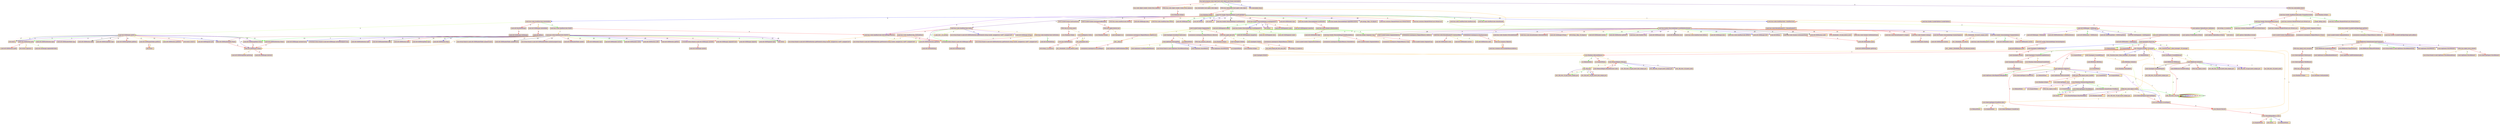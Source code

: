 digraph G{
rankdir=TB;
size="1920,1080"
node [fontsize=12,fontcolor=blue,style=filled,fillcolor=Wheat,shape=box height=.3 ];//ordering=out];
"hip_impl::program_state_impl::load_code_object_and_freeze_executable" -> "hsa_code_object_reader_create_from_memory" [label=0,color=red]
"hip_impl::program_state_impl::load_code_object_and_freeze_executable" -> "HSA::hsa_code_object_reader_create_from_memory" [label=1,color=orange]
"HSA::hsa_code_object_reader_create_from_memory" -> "core::Runtime::IsOpen" [label=0,color=red]
"hip_impl::program_state_impl::load_code_object_and_freeze_executable" -> "hsa_executable_load_agent_code_object" [label=2,color=greenyellow]
"hip_impl::program_state_impl::load_code_object_and_freeze_executable" -> "HSA::hsa_executable_load_agent_code_object" [label=3,color=green]
"HSA::hsa_executable_load_agent_code_object" -> "core::Runtime::IsOpen " [label=0,color=red]
"HSA::hsa_executable_load_agent_code_object" -> "amd::hsa::common::ObjectAt" [label=1,color=orange]
"amd::hsa::common::ObjectAt" -> "amd::hsa::common::IsAccessibleMemoryAddress" [label=0,color=red]
"amd::hsa::common::ObjectAt" -> "amd::hsa::common::IsAccessibleMemoryAddress" [label=1,color=orange]
"HSA::hsa_executable_load_agent_code_object" -> "amd::hsa::loader::ExecutableImpl::LoadCodeObject" [label=2,color=greenyellow]
"amd::hsa::loader::ExecutableImpl::LoadCodeObject" -> "amd::hsa::common::ReaderWriterLock::WriterLock" [label=0,color=red]
"amd::hsa::loader::ExecutableImpl::LoadCodeObject" -> "amd::hsa::loader::LoaderOptions::LoaderOptions" [label=1,color=orange]
"amd::hsa::loader::LoaderOptions::LoaderOptions" -> "amd::options::OptionParser::AddOption" [label=0,color=red]
"amd::options::OptionParser::AddOption" -> "amd::options::OptionBase::IsValid" [label=0,color=red]
"amd::options::OptionParser::AddOption" -> "std::vector" [label=1,color=orange]
"amd::options::OptionParser::AddOption" -> "amd::options::OptionBase::Accept" [label=2,color=greenyellow]
"amd::options::OptionParser::AddOption" -> "amd::options::PrefixOption::IsValid" [label=3,color=green]
"amd::hsa::loader::ExecutableImpl::LoadCodeObject" -> "amd::hsa::code::AmdHsaCode::AmdHsaCode" [label=2,color=greenyellow]
"amd::hsa::loader::ExecutableImpl::LoadCodeObject" -> "amd::hsa::code::AmdHsaCode::InitAsHandle" [label=3,color=green]
"amd::hsa::loader::ExecutableImpl::LoadCodeObject" -> "amd::hsa::code::AmdHsaCode::InitAsBuffer" [label=4,color=blue]
"amd::hsa::code::AmdHsaCode::InitAsBuffer" -> "amd::elf::NewElf64Image" [label=0,color=red]
"amd::elf::NewElf64Image" -> "amd::elf::GElfImage::GElfImage" [label=0,color=red]
"amd::hsa::code::AmdHsaCode::InitAsBuffer" -> "amd::elf::GElfImage::initAsBuffer" [label=1,color=orange]
"amd::elf::GElfImage::initAsBuffer" -> "amd::elf::ElfSize" [label=0,color=red]
"amd::hsa::code::AmdHsaCode::InitAsBuffer" -> "amd::elf::GElfImage::pullElf" [label=2,color=greenyellow]
"amd::elf::GElfImage::pullElf" -> "std::vector::reserve" [label=0,color=red]
"amd::elf::GElfImage::pullElf" -> "amd::elf::GElfSegment::pull" [label=1,color=orange]
"amd::elf::GElfImage::pullElf" -> "std::vector " [label=2,color=greenyellow]
"amd::elf::GElfImage::pullElf" -> "amd::elf::GElfSection::pull" [label=3,color=green]
"amd::elf::GElfSection::pull" -> "amd::elf::GElfSection::pull0" [label=0,color=red]
"amd::elf::GElfSection::pull" -> "std::vector::operator=" [label=1,color=orange]
"amd::elf::GElfSection::pull" -> "amd::elf::GElfImage::segmentByVAddr" [label=2,color=greenyellow]
"amd::elf::GElfImage::pullElf" -> "std::vector " [label=4,color=blue]
"amd::elf::GElfImage::pullElf" -> "std::vector " [label=5,color=indigo]
"amd::elf::GElfImage::pullElf" -> "amd::elf::GElfNoteSection::type" [label=6,color=purple]
"amd::elf::GElfImage::pullElf" -> "amd::elf::GElfSymbolTable::type" [label=7,color=pink]
"amd::elf::GElfImage::pullElf" -> "amd::elf::GElfSection::type" [label=8,color=black]
"amd::elf::GElfImage::pullElf" -> "amd::elf::GElfStringTable::type" [label=9,color=brown]
"amd::elf::GElfImage::pullElf" -> "amd::elf::GElfStringTable::pullData" [label=10,color=red]
"amd::elf::GElfImage::pullElf" -> "amd::elf::GElfSymbolTable::pullData" [label=11,color=orange]
"amd::elf::GElfSymbolTable::pullData" -> "std::vector  " [label=0,color=red]
"amd::elf::GElfSymbolTable::pullData" -> "std::vector  " [label=1,color=orange]
"amd::elf::GElfImage::pullElf" -> "amd::elf::GElfSection::pullData" [label=12,color=greenyellow]
"amd::elf::GElfImage::pullElf" -> "amd::elf::GElfNoteSection::Name" [label=13,color=green]
"amd::elf::GElfNoteSection::Name" -> "amd::elf::GElfSection::Name" [label=0,color=red]
"amd::elf::GElfSection::Name" -> "amd::elf::GElfImage::shstrtab" [label=0,color=red]
"amd::elf::GElfSection::Name" -> "amd::elf::GElfStringTable::getString" [label=1,color=orange]
"amd::elf::GElfImage::pullElf" -> "amd::elf::GElfSymbolTable::Name" [label=14,color=blue]
"amd::elf::GElfSymbolTable::Name" -> "amd::elf::GElfSection::Name" [label=0,color=red]
"amd::elf::GElfImage::pullElf" -> "amd::elf::GElfSection::Name" [label=15,color=indigo]
"amd::elf::GElfImage::pullElf" -> "amd::elf::GElfStringTable::Name" [label=16,color=purple]
"amd::elf::GElfStringTable::Name" -> "amd::elf::GElfSection::Name" [label=0,color=red]
"amd::elf::GElfImage::pullElf" -> "std::vector " [label=17,color=pink]
"amd::hsa::code::AmdHsaCode::InitAsBuffer" -> "amd::hsa::code::AmdHsaCode::PullElf" [label=3,color=green]
"amd::hsa::code::AmdHsaCode::PullElf" -> "amd::hsa::code::AmdHsaCode::GetCodeObjectVersion" [label=0,color=red]
"amd::hsa::code::AmdHsaCode::GetCodeObjectVersion" -> "covariant return thunk to amd::elf::GElfImage::note()" [label=0,color=red]
"covariant return thunk to amd::elf::GElfImage::note()" -> "amd::elf::GElfImage::note" [label=0,color=red]
"amd::hsa::code::AmdHsaCode::GetCodeObjectVersion" -> "non-virtual thunk to amd::elf::GElfNoteSection::getNote(std::string const&, unsigned int, void**, unsigned int*)" [label=1,color=orange]
"amd::hsa::code::AmdHsaCode::GetCodeObjectVersion" -> "amd::elf::GElfNoteSection::getNote" [label=2,color=greenyellow]
"amd::elf::GElfNoteSection::getNote" -> "amd::elf::GetNoteString" [label=0,color=red]
"amd::hsa::code::AmdHsaCode::PullElf" -> "amd::hsa::code::AmdHsaCode::PullElfV2" [label=1,color=orange]
"amd::hsa::code::AmdHsaCode::PullElfV2" -> "amd::elf::GElfImage::segmentCount" [label=0,color=red]
"amd::hsa::code::AmdHsaCode::PullElfV2" -> "amd::elf::GElfImage::segment" [label=1,color=orange]
"amd::hsa::code::AmdHsaCode::PullElfV2" -> "amd::elf::GElfSegment::type" [label=2,color=greenyellow]
"amd::hsa::code::AmdHsaCode::PullElfV2" -> "std::vector   " [label=3,color=green]
"amd::hsa::code::AmdHsaCode::PullElfV2" -> "amd::elf::GElfImage::sectionCount" [label=4,color=blue]
"amd::hsa::code::AmdHsaCode::PullElfV2" -> "covariant return thunk to amd::elf::GElfImage::section(unsigned long)" [label=5,color=indigo]
"amd::hsa::code::AmdHsaCode::PullElfV2" -> "amd::elf::GElfNoteSection::type " [label=6,color=purple]
"amd::hsa::code::AmdHsaCode::PullElfV2" -> "amd::elf::GElfNoteSection::Name" [label=7,color=pink]
"amd::hsa::code::AmdHsaCode::PullElfV2" -> "amd::elf::GElfSymbolTable::type " [label=8,color=black]
"amd::hsa::code::AmdHsaCode::PullElfV2" -> "amd::elf::GElfSymbolTable::Name" [label=9,color=brown]
"amd::hsa::code::AmdHsaCode::PullElfV2" -> "amd::elf::GElfSection::type " [label=10,color=red]
"amd::hsa::code::AmdHsaCode::PullElfV2" -> "amd::elf::GElfSection::Name" [label=11,color=orange]
"amd::hsa::code::AmdHsaCode::PullElfV2" -> "amd::elf::GElfStringTable::type " [label=12,color=greenyellow]
"amd::hsa::code::AmdHsaCode::PullElfV2" -> "amd::elf::GElfStringTable::Name" [label=13,color=green]
"amd::hsa::code::AmdHsaCode::PullElfV2" -> "amd::elf::GElfSection::flags" [label=14,color=blue]
"amd::hsa::code::AmdHsaCode::PullElfV2" -> "std::vector   " [label=15,color=indigo]
"amd::hsa::code::AmdHsaCode::PullElfV2" -> "covariant return thunk to amd::elf::GElfImage::symtab()" [label=16,color=purple]
"covariant return thunk to amd::elf::GElfImage::symtab()" -> "amd::elf::GElfImage::symtab" [label=0,color=red]
"amd::hsa::code::AmdHsaCode::PullElfV2" -> "non-virtual thunk to amd::elf::GElfSymbolTable::symbolCount()" [label=17,color=pink]
"amd::hsa::code::AmdHsaCode::PullElfV2" -> "amd::elf::GElfSymbolTable::symbolCount" [label=18,color=black]
"amd::hsa::code::AmdHsaCode::PullElfV2" -> "non-virtual thunk to amd::elf::GElfSymbolTable::symbol(unsigned long)" [label=19,color=brown]
"amd::hsa::code::AmdHsaCode::PullElfV2" -> "amd::elf::GElfSymbolTable::symbol" [label=20,color=red]
"amd::hsa::code::AmdHsaCode::PullElfV2" -> "amd::elf::GElfSymbol::type" [label=21,color=orange]
"amd::hsa::code::AmdHsaCode::PullElfV2" -> "amd::elf::GElfSymbol::section" [label=22,color=greenyellow]
"amd::hsa::code::AmdHsaCode::PullElfV2" -> "amd::elf::GElfSymbol::value" [label=23,color=green]
"amd::hsa::code::AmdHsaCode::PullElfV2" -> "amd::elf::GElfSection::addr" [label=24,color=blue]
"amd::hsa::code::AmdHsaCode::PullElfV2" -> "amd::elf::GElfSection::getData" [label=25,color=indigo]
"amd::hsa::code::AmdHsaCode::PullElfV2" -> "std::vector   " [label=26,color=purple]
"amd::hsa::loader::ExecutableImpl::LoadCodeObject" -> "amd::hsa::code::AmdHsaCode::GetIsa" [label=5,color=indigo]
"amd::hsa::code::AmdHsaCode::GetIsa" -> "amd::hsa::code::AmdHsaCode::GetCodeObjectVersion" [label=0,color=red]
"amd::hsa::code::AmdHsaCode::GetIsa" -> "amd::hsa::code::AmdHsaCode::GetNoteIsa" [label=1,color=orange]
"amd::hsa::code::AmdHsaCode::GetNoteIsa" -> "covariant return thunk to amd::elf::GElfImage::note()" [label=0,color=red]
"amd::hsa::code::AmdHsaCode::GetNoteIsa" -> "non-virtual thunk to amd::elf::GElfNoteSection::getNote(std::string const&, unsigned int, void**, unsigned int*) " [label=1,color=orange]
"amd::hsa::code::AmdHsaCode::GetNoteIsa" -> "amd::elf::GElfNoteSection::getNote" [label=2,color=greenyellow]
"amd::hsa::code::AmdHsaCode::GetNoteIsa" -> "amd::elf::GetNoteString " [label=3,color=green]
"amd::hsa::code::AmdHsaCode::GetIsa" -> "__gnu_cxx::__to_xstring" [label=2,color=greenyellow]
"amd::hsa::code::AmdHsaCode::GetIsa" -> "covariant return thunk to amd::elf::GElfImage::note()" [label=3,color=green]
"amd::hsa::code::AmdHsaCode::GetIsa" -> "non-virtual thunk to amd::elf::GElfNoteSection::getNote(std::string const&, unsigned int, void**, unsigned int*)  " [label=4,color=blue]
"amd::hsa::code::AmdHsaCode::GetIsa" -> "amd::elf::GElfNoteSection::getNote" [label=5,color=indigo]
"amd::hsa::code::AmdHsaCode::GetIsa" -> "amd::elf::GElfImage::EFlags" [label=6,color=purple]
"amd::hsa::loader::ExecutableImpl::LoadCodeObject" -> "amd::hsa::code::AmdHsaCode::GetCodeObjectVersion" [label=6,color=purple]
"amd::hsa::loader::ExecutableImpl::LoadCodeObject" -> "amd::hsa::code::AmdHsaCode::GetNoteHsail" [label=7,color=pink]
"amd::hsa::code::AmdHsaCode::GetNoteHsail" -> "covariant return thunk to amd::elf::GElfImage::note()" [label=0,color=red]
"amd::hsa::code::AmdHsaCode::GetNoteHsail" -> "non-virtual thunk to amd::elf::GElfNoteSection::getNote(std::string const&, unsigned int, void**, unsigned int*)   " [label=1,color=orange]
"amd::hsa::code::AmdHsaCode::GetNoteHsail" -> "amd::elf::GElfNoteSection::getNote" [label=2,color=greenyellow]
"amd::hsa::loader::ExecutableImpl::LoadCodeObject" -> "amd::LoaderContext::IsaFromName" [label=8,color=black]
"amd::LoaderContext::IsaFromName" -> "HSA::hsa_isa_from_name" [label=0,color=red]
"HSA::hsa_isa_from_name" -> "core::Runtime::IsOpen  " [label=0,color=red]
"HSA::hsa_isa_from_name" -> "core::IsaRegistry::GetIsa" [label=1,color=orange]
"core::IsaRegistry::GetIsa" -> "core::Isa::GetFullName" [label=0,color=red]
"core::Isa::GetFullName" -> "std::string::_S_construct" [label=0,color=red]
"core::IsaRegistry::GetIsa" -> "std::_Hashtable::find" [label=1,color=orange]
"std::_Hashtable::find" -> "std::_Hashtable::_M_find_before_node" [label=0,color=red]
"std::_Hashtable::find" -> "std::_Hashtable::_M_find_before_node" [label=1,color=orange]
"core::IsaRegistry::GetIsa" -> "std::_Hashtable::find" [label=2,color=greenyellow]
"amd::hsa::loader::ExecutableImpl::LoadCodeObject" -> "amd::LoaderContext::IsaSupportedByAgent" [label=9,color=brown]
"amd::LoaderContext::IsaSupportedByAgent" -> "HSA::hsa_agent_iterate_isas" [label=0,color=red]
"HSA::hsa_agent_iterate_isas" -> "core::Runtime::IsOpen   " [label=0,color=red]
"HSA::hsa_agent_iterate_isas" -> "amd::GpuAgent::isa" [label=1,color=orange]
"HSA::hsa_agent_iterate_isas" -> "(anonymous namespace)::IsIsaEquivalent" [label=2,color=greenyellow]
"(anonymous namespace)::IsIsaEquivalent" -> "amd::hsa::common::ObjectAt" [label=0,color=red]
"amd::hsa::loader::ExecutableImpl::LoadCodeObject" -> "amd::hsa::code::AmdHsaCode::ElfData" [label=10,color=red]
"amd::hsa::loader::ExecutableImpl::LoadCodeObject" -> "amd::elf::GElfImage::data" [label=11,color=orange]
"amd::hsa::loader::ExecutableImpl::LoadCodeObject" -> "amd::hsa::code::AmdHsaCode::ElfSize" [label=12,color=greenyellow]
"amd::hsa::loader::ExecutableImpl::LoadCodeObject" -> "amd::elf::GElfImage::size" [label=13,color=green]
"amd::hsa::loader::ExecutableImpl::LoadCodeObject" -> "amd::elf::ElfSize " [label=14,color=blue]
"amd::hsa::loader::ExecutableImpl::LoadCodeObject" -> "std::vector    " [label=15,color=indigo]
"amd::hsa::loader::ExecutableImpl::LoadCodeObject" -> "std::vector    " [label=16,color=purple]
"amd::hsa::loader::ExecutableImpl::LoadCodeObject" -> "std::vector    " [label=17,color=pink]
"amd::hsa::loader::ExecutableImpl::LoadCodeObject" -> "amd::hsa::loader::ExecutableImpl::LoadSegments" [label=18,color=black]
"amd::hsa::loader::ExecutableImpl::LoadCodeObject" -> "amd::hsa::loader::ExecutableImpl::LoadSegmentsV2" [label=19,color=brown]
"amd::hsa::loader::ExecutableImpl::LoadSegmentsV2" -> "amd::elf::GElfSegment::vaddr" [label=0,color=red]
"amd::hsa::loader::ExecutableImpl::LoadSegmentsV2" -> "amd::elf::GElfSegment::memSize" [label=1,color=orange]
"amd::hsa::loader::ExecutableImpl::LoadSegmentsV2" -> "amd::LoaderContext::SegmentAlloc" [label=2,color=greenyellow]
"amd::LoaderContext::SegmentAlloc" -> "HSA::hsa_agent_get_info" [label=0,color=red]
"HSA::hsa_agent_get_info" -> "core::Runtime::IsOpen    " [label=0,color=red]
"HSA::hsa_agent_get_info" -> "amd::CpuAgent::GetInfo" [label=1,color=orange]
"HSA::hsa_agent_get_info" -> "amd::GpuAgent::GetInfo" [label=2,color=greenyellow]
"amd::GpuAgent::GetInfo" -> "std::string::_S_construct " [label=0,color=red]
"amd::GpuAgent::GetInfo" -> "hsa_amd_image_get_info_max_dim" [label=1,color=orange]
"amd::LoaderContext::SegmentAlloc" -> "(anonymous namespace)::RegionMemory::AgentLocal" [label=1,color=orange]
"(anonymous namespace)::RegionMemory::AgentLocal" -> "std::__find_if" [label=0,color=red]
"std::__find_if" -> "(anonymous namespace)::IsLocalRegion" [label=0,color=red]
"amd::LoaderContext::SegmentAlloc" -> "amd::GpuAgent::InvalidateCodeCaches" [label=2,color=greenyellow]
"amd::GpuAgent::InvalidateCodeCaches" -> "amd::AqlQueue::ExecutePM4" [label=0,color=red]
"amd::AqlQueue::ExecutePM4" -> "os::AcquireMutex" [label=0,color=red]
"amd::AqlQueue::ExecutePM4" -> "amd::AqlQueue::AddWriteIndexAcqRel" [label=1,color=orange]
"amd::AqlQueue::ExecutePM4" -> "amd::AqlQueue::LoadReadIndexRelaxed" [label=2,color=greenyellow]
"amd::AqlQueue::ExecutePM4" -> "non-virtual thunk to amd::AqlQueue::StoreRelease(long)" [label=3,color=green]
"amd::AqlQueue::ExecutePM4" -> "amd::AqlQueue::StoreRelease" [label=4,color=blue]
"amd::AqlQueue::ExecutePM4" -> "amd::AqlQueue::StoreRelaxed" [label=5,color=indigo]
"amd::GpuAgent::InvalidateCodeCaches" -> "os::ReleaseMutex" [label=1,color=orange]
"amd::LoaderContext::SegmentAlloc" -> "(anonymous namespace)::RegionMemory::Allocate" [label=3,color=green]
"(anonymous namespace)::RegionMemory::Allocate" -> "HSA::hsa_memory_allocate" [label=0,color=red]
"HSA::hsa_memory_allocate" -> "core::Runtime::IsOpen     " [label=0,color=red]
"HSA::hsa_memory_allocate" -> "core::Runtime::AllocateMemory" [label=1,color=orange]
"core::Runtime::AllocateMemory" -> "os::AcquireMutex " [label=0,color=red]
"core::Runtime::AllocateMemory" -> "amd::MemoryRegion::Allocate" [label=1,color=orange]
"amd::MemoryRegion::Allocate" -> "amd::MemoryRegion::BlockAllocator::alloc" [label=0,color=red]
"amd::MemoryRegion::BlockAllocator::alloc" -> "amd::MemoryRegion::Allocate" [label=0,color=red]
"amd::MemoryRegion::Allocate" -> "std::_Rb_tree" [label=1,color=orange]
"std::_Rb_tree" -> "std::_Rb_tree::_M_get_insert_hint_unique_pos" [label=0,color=red]
"std::_Rb_tree" -> "std::_Rb_tree::_M_get_insert_unique_pos" [label=1,color=orange]
"std::_Rb_tree" -> "std::_Rb_tree::_M_get_insert_hint_unique_pos" [label=2,color=greenyellow]
"std::_Rb_tree" -> "std::_Rb_tree::_M_get_insert_unique_pos" [label=3,color=green]
"std::_Rb_tree" -> "std::_Rb_tree::_M_get_insert_hint_unique_pos" [label=4,color=blue]
"std::_Rb_tree" -> "std::_Rb_tree::_M_get_insert_unique_pos" [label=5,color=indigo]
"amd::MemoryRegion::Allocate" -> "std::_Rb_tree" [label=2,color=greenyellow]
"amd::MemoryRegion::Allocate" -> "std::_Rb_tree::_M_get_insert_hint_unique_pos " [label=3,color=green]
"amd::MemoryRegion::Allocate" -> "std::_Rb_tree::_M_get_insert_unique_pos " [label=4,color=blue]
"amd::MemoryRegion::Allocate" -> "std::_Rb_tree::_M_insert_node" [label=5,color=indigo]
"core::Runtime::AllocateMemory" -> "std::_Rb_tree" [label=2,color=greenyellow]
"core::Runtime::AllocateMemory" -> "os::ReleaseMutex " [label=3,color=green]
"amd::hsa::loader::ExecutableImpl::LoadSegmentsV2" -> "amd::elf::GElfSegment::offset" [label=3,color=green]
"amd::hsa::loader::ExecutableImpl::LoadSegmentsV2" -> "amd::hsa::loader::ExecutableImpl::LoadSegmentV2" [label=4,color=blue]
"amd::hsa::loader::ExecutableImpl::LoadSegmentV2" -> "amd::elf::GElfSegment::imageSize" [label=0,color=red]
"amd::hsa::loader::ExecutableImpl::LoadSegmentV2" -> "amd::elf::GElfSegment::data" [label=1,color=orange]
"amd::hsa::loader::ExecutableImpl::LoadSegmentV2" -> "amd::elf::GElfSegment::vaddr " [label=2,color=greenyellow]
"amd::hsa::loader::ExecutableImpl::LoadSegmentV2" -> "amd::hsa::loader::Segment::Copy" [label=3,color=green]
"amd::hsa::loader::Segment::Copy" -> "amd::LoaderContext::SegmentCopy" [label=0,color=red]
"amd::hsa::loader::Segment::Copy" -> "(anonymous namespace)::RegionMemory::Copy" [label=1,color=orange]
"amd::hsa::loader::ExecutableImpl::LoadSegmentsV2" -> "std::vector     " [label=5,color=indigo]
"amd::hsa::loader::ExecutableImpl::LoadSegmentsV2" -> "std::vector     " [label=6,color=purple]
"amd::hsa::loader::ExecutableImpl::LoadSegmentsV2" -> "std::vector     " [label=7,color=pink]
"amd::hsa::loader::ExecutableImpl::LoadCodeObject" -> "amd::elf::GElfSymbol::type " [label=20,color=red]
"amd::hsa::loader::ExecutableImpl::LoadCodeObject" -> "amd::hsa::loader::ExecutableImpl::LoadSymbol" [label=21,color=orange]
"amd::hsa::loader::ExecutableImpl::LoadSymbol" -> "amd::hsa::code::Symbol::IsDeclaration" [label=0,color=red]
"amd::hsa::code::Symbol::IsDeclaration" -> "amd::elf::GElfSymbol::type  " [label=0,color=red]
"amd::hsa::loader::ExecutableImpl::LoadCodeObject" -> "amd::hsa::loader::ExecutableImpl::LoadDefinitionSymbol" [label=22,color=greenyellow]
"amd::hsa::loader::ExecutableImpl::LoadDefinitionSymbol" -> "amd::hsa::code::KernelSymbolV2::IsAgent" [label=0,color=red]
"amd::hsa::loader::ExecutableImpl::LoadDefinitionSymbol" -> "amd::elf::GElfSymbol::name" [label=1,color=orange]
"amd::elf::GElfSymbol::name" -> "amd::elf::GElfStringTable::getString " [label=0,color=red]
"amd::hsa::loader::ExecutableImpl::LoadDefinitionSymbol" -> "std::_Hashtable::find" [label=2,color=greenyellow]
"amd::hsa::loader::ExecutableImpl::LoadDefinitionSymbol" -> "HSA::hsa_agent_get_info" [label=3,color=green]
"amd::hsa::loader::ExecutableImpl::LoadDefinitionSymbol" -> "amd::hsa::loader::ExecutableImpl::SymbolAddress" [label=4,color=blue]
"amd::hsa::loader::ExecutableImpl::SymbolAddress" -> "amd::elf::GElfSymbol::section " [label=0,color=red]
"amd::hsa::loader::ExecutableImpl::SymbolAddress" -> "amd::hsa::loader::ExecutableImpl::SectionSegment" [label=1,color=orange]
"amd::hsa::loader::ExecutableImpl::SectionSegment" -> "amd::elf::GElfSection::addr " [label=0,color=red]
"amd::hsa::loader::ExecutableImpl::SymbolAddress" -> "amd::hsa::code::KernelSymbolV2::VAddr" [label=2,color=greenyellow]
"amd::hsa::loader::ExecutableImpl::SymbolAddress" -> "amd::elf::GElfSymbol::value " [label=3,color=green]
"amd::hsa::loader::ExecutableImpl::LoadDefinitionSymbol" -> "amd::LoaderContext::SegmentAddress" [label=5,color=indigo]
"amd::hsa::loader::ExecutableImpl::LoadDefinitionSymbol" -> "(anonymous namespace)::RegionMemory::Address" [label=6,color=purple]
"amd::hsa::loader::ExecutableImpl::LoadDefinitionSymbol" -> "amd::hsa::loader::ExecutableImpl::FindHostAddress" [label=7,color=pink]
"amd::hsa::loader::ExecutableImpl::FindHostAddress" -> "amd::LoaderContext::SegmentAddress " [label=0,color=red]
"amd::hsa::loader::ExecutableImpl::FindHostAddress" -> "(anonymous namespace)::RegionMemory::Address " [label=1,color=orange]
"amd::hsa::loader::ExecutableImpl::FindHostAddress" -> "amd::LoaderContext::SegmentHostAddress" [label=2,color=greenyellow]
"amd::hsa::loader::ExecutableImpl::FindHostAddress" -> "(anonymous namespace)::RegionMemory::HostAddress" [label=3,color=green]
"amd::hsa::loader::ExecutableImpl::LoadDefinitionSymbol" -> "amd::hsa::code::Symbol::GetSymbolName" [label=8,color=black]
"amd::hsa::code::Symbol::GetSymbolName" -> "amd::elf::GElfSymbol::name" [label=0,color=red]
"amd::hsa::loader::ExecutableImpl::LoadDefinitionSymbol" -> "amd::hsa::code::Symbol::IsVariableSymbol" [label=9,color=brown]
"amd::hsa::loader::ExecutableImpl::LoadDefinitionSymbol" -> "amd::hsa::code::KernelSymbol::IsKernelSymbol" [label=10,color=red]
"amd::hsa::loader::ExecutableImpl::LoadDefinitionSymbol" -> "amd::elf::GElfImage::EFlags " [label=11,color=orange]
"amd::hsa::loader::ExecutableImpl::LoadDefinitionSymbol" -> "std::string::_Rep::_M_dispose" [label=12,color=greenyellow]
"amd::hsa::loader::ExecutableImpl::LoadDefinitionSymbol" -> "amd::elf::GElfSymbol::section  " [label=13,color=green]
"amd::hsa::loader::ExecutableImpl::LoadDefinitionSymbol" -> "amd::hsa::code::KernelSymbolV2::SectionOffset" [label=14,color=blue]
"amd::hsa::code::KernelSymbolV2::SectionOffset" -> "amd::elf::GElfSymbol::value  " [label=0,color=red]
"amd::hsa::code::KernelSymbolV2::SectionOffset" -> "amd::elf::GElfSymbol::section   " [label=1,color=orange]
"amd::hsa::code::KernelSymbolV2::SectionOffset" -> "amd::elf::GElfSection::addr  " [label=2,color=greenyellow]
"amd::hsa::loader::ExecutableImpl::LoadDefinitionSymbol" -> "amd::elf::GElfSection::getData " [label=15,color=indigo]
"amd::hsa::loader::ExecutableImpl::LoadDefinitionSymbol" -> "amd::hsa::code::Symbol::Size" [label=16,color=purple]
"amd::hsa::loader::ExecutableImpl::LoadDefinitionSymbol" -> "amd::elf::GElfSymbol::size" [label=17,color=pink]
"amd::hsa::loader::ExecutableImpl::LoadDefinitionSymbol" -> "amd::elf::GElfSection::size" [label=18,color=black]
"amd::hsa::loader::ExecutableImpl::LoadDefinitionSymbol" -> "amd::hsa::code::Symbol::GetModuleName" [label=19,color=brown]
"amd::hsa::code::Symbol::GetModuleName" -> "amd::elf::GElfSymbol::name" [label=0,color=red]
"amd::hsa::loader::ExecutableImpl::LoadDefinitionSymbol" -> "amd::hsa::code::Symbol::Linkage" [label=20,color=red]
"amd::hsa::code::Symbol::Linkage" -> "amd::elf::GElfSymbol::binding" [label=0,color=red]
"amd::hsa::loader::ExecutableImpl::LoadDefinitionSymbol" -> "amd::hsa::code::AmdHsaCode::ElfData " [label=21,color=orange]
"amd::hsa::loader::ExecutableImpl::LoadDefinitionSymbol" -> "amd::elf::GElfImage::data " [label=22,color=greenyellow]
"amd::hsa::loader::ExecutableImpl::LoadDefinitionSymbol" -> "amd::hsa::code::AmdHsaCode::ElfSize " [label=23,color=green]
"amd::hsa::loader::ExecutableImpl::LoadDefinitionSymbol" -> "amd::elf::GElfImage::size " [label=24,color=blue]
"amd::hsa::loader::ExecutableImpl::LoadDefinitionSymbol" -> "amd::elf::ElfSize  " [label=25,color=indigo]
"amd::hsa::loader::ExecutableImpl::LoadDefinitionSymbol" -> "amd::hsa::loader::ExecutableImpl::SymbolSegment" [label=26,color=purple]
"amd::hsa::loader::ExecutableImpl::SymbolSegment" -> "amd::elf::GElfSymbol::section    " [label=0,color=red]
"amd::hsa::loader::ExecutableImpl::LoadDefinitionSymbol" -> "amd::hsa::loader::ExecutableImpl::SectionSegment" [label=27,color=pink]
"amd::hsa::loader::ExecutableImpl::LoadDefinitionSymbol" -> "amd::elf::GElfSection::addr   " [label=28,color=black]
"amd::hsa::loader::ExecutableImpl::LoadDefinitionSymbol" -> "amd::hsa::loader::Segment::Copy" [label=29,color=brown]
"amd::hsa::loader::ExecutableImpl::LoadDefinitionSymbol" -> "std::_Hashtable::_M_find_before_node " [label=30,color=red]
"amd::hsa::loader::ExecutableImpl::LoadDefinitionSymbol" -> "std::_Hashtable::_M_insert_unique_node" [label=31,color=orange]
"std::_Hashtable::_M_insert_unique_node" -> "std::_Hashtable::_M_rehash" [label=0,color=red]
"std::_Hashtable::_M_rehash" -> "std::__detail::_Hashtable_alloc::_M_allocate_buckets" [label=0,color=red]
"std::_Hashtable::_M_insert_unique_node" -> "std::_Hashtable::_M_rehash" [label=1,color=orange]
"amd::hsa::loader::ExecutableImpl::LoadCodeObject" -> "amd::hsa::loader::ExecutableImpl::ApplyRelocations" [label=23,color=green]
"amd::hsa::loader::ExecutableImpl::LoadCodeObject" -> "amd::hsa::code::AmdHsaCode::~AmdHsaCode" [label=24,color=blue]
"amd::hsa::code::AmdHsaCode::~AmdHsaCode" -> "amd::hsa::code::AmdHsaCode::~AmdHsaCode" [label=0,color=red]
"amd::hsa::code::AmdHsaCode::~AmdHsaCode" -> "amd::hsa::code::KernelSymbolV2::~KernelSymbolV2" [label=1,color=orange]
"amd::hsa::code::AmdHsaCode::~AmdHsaCode" -> "amd::elf::GElfImage::~GElfImage" [label=2,color=greenyellow]
"amd::elf::GElfImage::~GElfImage" -> "amd::elf::GElfImage::~GElfImage" [label=0,color=red]
"amd::elf::GElfImage::~GElfImage" -> "amd::elf::GElfNoteSection::~GElfNoteSection" [label=1,color=orange]
"amd::elf::GElfImage::~GElfImage" -> "amd::elf::GElfSymbolTable::~GElfSymbolTable" [label=2,color=greenyellow]
"amd::elf::GElfSymbolTable::~GElfSymbolTable" -> "amd::elf::GElfSymbol::~GElfSymbol" [label=0,color=red]
"amd::elf::GElfImage::~GElfImage" -> "amd::elf::GElfSection::~GElfSection" [label=3,color=green]
"amd::elf::GElfImage::~GElfImage" -> "amd::elf::GElfStringTable::~GElfStringTable" [label=4,color=blue]
"amd::elf::GElfImage::~GElfImage" -> "amd::elf::GElfSegment::~GElfSegment" [label=5,color=indigo]
"amd::elf::GElfImage::~GElfImage" -> "amd::elf::FileImage::~FileImage" [label=6,color=purple]
"amd::hsa::loader::ExecutableImpl::LoadCodeObject" -> "std::string::_Rep::_M_dispose " [label=25,color=indigo]
"amd::hsa::loader::ExecutableImpl::LoadCodeObject" -> "amd::hsa::common::ReaderWriterLock::WriterUnlock" [label=26,color=purple]
"HSA::hsa_executable_load_agent_code_object" -> "amd::hsa::loader::ExecutableImpl::LoadCodeObject" [label=3,color=green]
"hip_impl::program_state_impl::load_code_object_and_freeze_executable" -> "hsa_executable_freeze" [label=4,color=blue]
"hip_impl::program_state_impl::load_code_object_and_freeze_executable" -> "HSA::hsa_executable_freeze" [label=5,color=indigo]
"HSA::hsa_executable_freeze" -> "core::Runtime::IsOpen      " [label=0,color=red]
"HSA::hsa_executable_freeze" -> "amd::hsa::loader::AmdHsaCodeLoader::FreezeExecutable" [label=1,color=orange]
"amd::hsa::loader::AmdHsaCodeLoader::FreezeExecutable" -> "amd::hsa::loader::ExecutableImpl::Freeze" [label=0,color=red]
"amd::hsa::loader::ExecutableImpl::Freeze" -> "amd::hsa::common::ReaderWriterLock::WriterLock " [label=0,color=red]
"amd::hsa::loader::ExecutableImpl::Freeze" -> "amd::hsa::loader::Segment::Freeze" [label=1,color=orange]
"amd::hsa::loader::Segment::Freeze" -> "amd::LoaderContext::SegmentFreeze" [label=0,color=red]
"amd::hsa::loader::Segment::Freeze" -> "(anonymous namespace)::RegionMemory::Freeze" [label=1,color=orange]
"(anonymous namespace)::RegionMemory::Freeze" -> "amd::GpuAgent::DmaCopy" [label=0,color=red]
"amd::GpuAgent::DmaCopy" -> "os::AcquireMutex  " [label=0,color=red]
"amd::GpuAgent::DmaCopy" -> "std::_Function_handler::_M_invoke" [label=1,color=orange]
"std::_Function_handler::_M_invoke" -> "core::Runtime::AllocateMemory" [label=0,color=red]
"std::_Function_handler::_M_invoke" -> "os::AcquireMutex   " [label=1,color=orange]
"std::_Function_handler::_M_invoke" -> "std::_Function_handler::_M_invoke" [label=2,color=greenyellow]
"std::_Function_handler::_M_invoke" -> "amd::GpuAgent::CreateInterceptibleQueue" [label=3,color=green]
"amd::GpuAgent::CreateInterceptibleQueue" -> "amd::GpuAgent::QueueCreate" [label=0,color=red]
"amd::GpuAgent::QueueCreate" -> "os::TryAcquireMutex" [label=0,color=red]
"amd::GpuAgent::QueueCreate" -> "amd::AqlQueue::AqlQueue" [label=1,color=orange]
"amd::AqlQueue::AqlQueue" -> "core::Shared::Shared" [label=0,color=red]
"core::Shared::Shared" -> "core::SharedSignalPool_t::alloc" [label=0,color=red]
"core::SharedSignalPool_t::alloc" -> "os::AcquireMutex    " [label=0,color=red]
"core::SharedSignalPool_t::alloc" -> "std::_Function_handler::_M_invoke" [label=1,color=orange]
"std::_Function_handler::_M_invoke" -> "std::_Function_base::_Base_manager::_M_manager" [label=4,color=blue]
"std::_Function_handler::_M_invoke" -> "os::ReleaseMutex  " [label=5,color=indigo]
"std::_Function_handler::_M_invoke" -> "amd::GpuAgent::CreateBlitKernel" [label=6,color=purple]
"amd::GpuAgent::CreateBlitKernel" -> "amd::BlitKernel::BlitKernel" [label=0,color=red]
"amd::GpuAgent::CreateBlitKernel" -> "amd::BlitKernel::Initialize" [label=1,color=orange]
"amd::BlitKernel::Initialize" -> "HSA::hsa_signal_create" [label=0,color=red]
"amd::BlitKernel::Initialize" -> "AMD::hsa_amd_signal_create" [label=1,color=orange]
"AMD::hsa_amd_signal_create" -> "core::Runtime::IsOpen       " [label=0,color=red]
"AMD::hsa_amd_signal_create" -> "core::InterruptSignal::InterruptSignal" [label=1,color=orange]
"core::InterruptSignal::InterruptSignal" -> "core::LocalSignal::LocalSignal" [label=0,color=red]
"core::LocalSignal::LocalSignal" -> "core::Shared::Shared" [label=0,color=red]
"core::Shared::Shared" -> "std::_Function_handler::_M_invoke" [label=1,color=orange]
"std::_Function_handler::_M_invoke" -> "amd::GpuAgent::CreateBlitSdma" [label=7,color=pink]
"amd::GpuAgent::CreateBlitSdma" -> "amd::BlitSdma::BlitSdma" [label=0,color=red]
"amd::BlitSdma::BlitSdma" -> "os::CreateMutex" [label=0,color=red]
"amd::GpuAgent::CreateBlitSdma" -> "amd::BlitSdma::Initialize" [label=1,color=orange]
"amd::BlitSdma::Initialize" -> "core::Runtime::GetLinkInfo" [label=0,color=red]
"amd::BlitSdma::Initialize" -> "std::_Function_handler::_M_invoke" [label=1,color=orange]
"amd::BlitSdma::Initialize" -> "core::InterruptSignal::InterruptSignal" [label=2,color=greenyellow]
"core::InterruptSignal::InterruptSignal" -> "core::InterruptSignal::EventPool::alloc" [label=1,color=orange]
"core::InterruptSignal::EventPool::alloc" -> "os::AcquireMutex     " [label=0,color=red]
"core::InterruptSignal::EventPool::alloc" -> "core::InterruptSignal::CreateEvent" [label=1,color=orange]
"core::InterruptSignal::EventPool::alloc" -> "os::ReleaseMutex   " [label=2,color=greenyellow]
"AMD::hsa_amd_signal_create" -> "std::_Rb_tree::_M_get_insert_unique_pos  " [label=2,color=greenyellow]
"AMD::hsa_amd_signal_create" -> "std::_Rb_tree::_M_erase" [label=3,color=green]
"std::_Rb_tree::_M_erase" -> "std::_Rb_tree::_M_erase" [label=0,color=red]
"std::_Rb_tree::_M_erase" -> "std::_Rb_tree::_M_erase" [label=1,color=orange]
"std::_Rb_tree::_M_erase" -> "std::_Rb_tree::_M_erase" [label=2,color=greenyellow]
"std::_Rb_tree::_M_erase" -> "std::_Rb_tree::_M_erase" [label=3,color=green]
"std::_Rb_tree::_M_erase" -> "std::_Rb_tree::_M_erase" [label=4,color=blue]
"std::_Rb_tree::_M_erase" -> "std::_Rb_tree::_M_erase" [label=5,color=indigo]
"std::_Rb_tree::_M_erase" -> "std::_Rb_tree::_M_erase" [label=6,color=purple]
"std::_Rb_tree::_M_erase" -> "std::_Rb_tree::_M_erase" [label=7,color=pink]
"std::_Rb_tree::_M_erase" -> "std::_Rb_tree::_M_erase" [label=8,color=black]
"std::_Rb_tree::_M_erase" -> "std::_Rb_tree::_M_erase" [label=9,color=brown]
"std::_Rb_tree::_M_erase" -> "std::_Rb_tree::_M_erase" [label=10,color=red]
"std::_Rb_tree::_M_erase" -> "std::_Rb_tree::_M_erase" [label=11,color=orange]
"std::_Rb_tree::_M_erase" -> "std::_Rb_tree::_M_erase" [label=12,color=greenyellow]
"std::_Rb_tree::_M_erase" -> "std::_Rb_tree::_M_erase" [label=13,color=green]
"AMD::hsa_amd_signal_create" -> "core::LocalSignal::LocalSignal" [label=4,color=blue]
"AMD::hsa_amd_signal_create" -> "core::BusyWaitSignal::BusyWaitSignal" [label=5,color=indigo]
"amd::BlitKernel::Initialize" -> "std::_Function_handler::_M_invoke" [label=2,color=greenyellow]
"amd::BlitKernel::Initialize" -> "std::_Rb_tree::_M_get_insert_hint_unique_pos  " [label=3,color=green]
"amd::BlitKernel::Initialize" -> "std::_Rb_tree::_M_get_insert_unique_pos   " [label=4,color=blue]
"amd::BlitKernel::Initialize" -> "std::_Rb_tree::_M_get_insert_hint_unique_pos  " [label=5,color=indigo]
"amd::BlitKernel::Initialize" -> "std::_Rb_tree::_M_get_insert_unique_pos   " [label=6,color=purple]
"amd::BlitKernel::Initialize" -> "std::_Rb_tree::_M_insert_node " [label=7,color=pink]
"amd::BlitKernel::Initialize" -> "amd::GpuAgent::AssembleShader" [label=8,color=black]
"amd::GpuAgent::AssembleShader" -> "std::_Rb_tree::_M_get_insert_unique_pos    " [label=0,color=red]
"amd::GpuAgent::AssembleShader" -> "std::_Function_handler::_M_invoke" [label=1,color=orange]
"amd::GpuAgent::AssembleShader" -> "std::_Rb_tree::_M_erase" [label=2,color=greenyellow]
"amd::BlitKernel::Initialize" -> "amd::BlitKernel::EnableProfiling" [label=9,color=brown]
"amd::BlitKernel::Initialize" -> "std::_Rb_tree::_M_erase" [label=10,color=red]
"core::SharedSignalPool_t::alloc" -> "std::vector      " [label=2,color=greenyellow]
"core::SharedSignalPool_t::alloc" -> "std::vector      " [label=3,color=green]
"core::SharedSignalPool_t::alloc" -> "os::ReleaseMutex    " [label=4,color=blue]
"amd::AqlQueue::AqlQueue" -> "core::LocalSignal::LocalSignal" [label=1,color=orange]
"amd::AqlQueue::AqlQueue" -> "os::CreateMutex " [label=2,color=greenyellow]
"amd::AqlQueue::AqlQueue" -> "amd::AqlQueue::AllocRegisteredRingBuffer" [label=3,color=green]
"amd::AqlQueue::AllocRegisteredRingBuffer" -> "std::_Function_handler::_M_invoke" [label=0,color=red]
"amd::AqlQueue::AqlQueue" -> "os::AcquireMutex      " [label=4,color=blue]
"amd::AqlQueue::AqlQueue" -> "core::InterruptSignal::CreateEvent " [label=5,color=indigo]
"amd::AqlQueue::AqlQueue" -> "core::InterruptSignal::InterruptSignal" [label=6,color=purple]
"amd::AqlQueue::AqlQueue" -> "os::ReleaseMutex     " [label=7,color=pink]
"amd::AqlQueue::AqlQueue" -> "amd::AqlQueue::InitScratchSRD" [label=8,color=black]
"amd::AqlQueue::AqlQueue" -> "AMD::hsa_amd_signal_async_handler" [label=9,color=brown]
"AMD::hsa_amd_signal_async_handler" -> "core::Runtime::IsOpen        " [label=0,color=red]
"AMD::hsa_amd_signal_async_handler" -> "core::InterruptSignal::_IsA" [label=1,color=orange]
"AMD::hsa_amd_signal_async_handler" -> "core::Runtime::SetAsyncSignalHandler" [label=2,color=greenyellow]
"core::Runtime::SetAsyncSignalHandler" -> "os::AcquireMutex       " [label=0,color=red]
"core::Runtime::SetAsyncSignalHandler" -> "HSA::hsa_signal_create " [label=1,color=orange]
"core::Runtime::SetAsyncSignalHandler" -> "AMD::hsa_amd_signal_create" [label=2,color=greenyellow]
"core::Runtime::SetAsyncSignalHandler" -> "core::Runtime::AsyncEvents::PushBack" [label=3,color=green]
"core::Runtime::AsyncEvents::PushBack" -> "std::vector       " [label=0,color=red]
"core::Runtime::AsyncEvents::PushBack" -> "std::vector       " [label=1,color=orange]
"core::Runtime::AsyncEvents::PushBack" -> "std::vector       " [label=2,color=greenyellow]
"core::Runtime::AsyncEvents::PushBack" -> "std::vector       " [label=3,color=green]
"core::Runtime::AsyncEvents::PushBack" -> "std::vector       " [label=4,color=blue]
"core::Runtime::SetAsyncSignalHandler" -> "os::CreateThread" [label=4,color=blue]
"core::Runtime::SetAsyncSignalHandler" -> "core::InterruptSignal::StoreRelease" [label=5,color=indigo]
"core::Runtime::SetAsyncSignalHandler" -> "os::ReleaseMutex      " [label=6,color=purple]
"amd::AqlQueue::AqlQueue" -> "std::_Function_handler::_M_invoke" [label=10,color=red]
"amd::GpuAgent::CreateInterceptibleQueue" -> "core::Runtime::InternalQueueCreateNotify" [label=1,color=orange]
"amd::GpuAgent::DmaCopy" -> "std::_Function_base::_Base_manager::_M_manager " [label=2,color=greenyellow]
"amd::GpuAgent::DmaCopy" -> "os::ReleaseMutex       " [label=3,color=green]
"amd::GpuAgent::DmaCopy" -> "amd::GpuAgent::GetBlitObject" [label=4,color=blue]
"amd::GpuAgent::GetBlitObject" -> "amd::GpuAgent::HiveId" [label=0,color=red]
"amd::GpuAgent::GetBlitObject" -> "amd::CpuAgent::HiveId" [label=1,color=orange]
"amd::GpuAgent::DmaCopy" -> "std::_Function_handler::_M_invoke" [label=5,color=indigo]
"amd::GpuAgent::DmaCopy" -> "std::_Function_base::_Base_manager::_M_manager " [label=6,color=purple]
"(anonymous namespace)::RegionMemory::Freeze" -> "amd::BlitKernel::SubmitLinearCopyCommand" [label=1,color=orange]
"amd::BlitKernel::SubmitLinearCopyCommand" -> "amd::BlitKernel::AcquireWriteIndex" [label=0,color=red]
"amd::BlitKernel::AcquireWriteIndex" -> "amd::AqlQueue::AddWriteIndexAcqRel " [label=0,color=red]
"amd::BlitKernel::AcquireWriteIndex" -> "amd::AqlQueue::LoadReadIndexRelaxed " [label=1,color=orange]
"amd::BlitKernel::SubmitLinearCopyCommand" -> "amd::BlitKernel::PopulateQueue" [label=1,color=orange]
"amd::BlitKernel::SubmitLinearCopyCommand" -> "amd::BlitKernel::ReleaseWriteIndex" [label=2,color=greenyellow]
"amd::BlitKernel::SubmitLinearCopyCommand" -> "non-virtual thunk to amd::AqlQueue::StoreRelease(long) " [label=3,color=green]
"amd::BlitKernel::SubmitLinearCopyCommand" -> "amd::AqlQueue::StoreRelease " [label=4,color=blue]
"amd::BlitKernel::SubmitLinearCopyCommand" -> "amd::AqlQueue::StoreRelaxed " [label=5,color=indigo]
"amd::BlitKernel::SubmitLinearCopyCommand" -> "HSA::hsa_signal_store_relaxed" [label=6,color=purple]
"HSA::hsa_signal_store_relaxed" -> "core::InterruptSignal::StoreRelaxed" [label=0,color=red]
"HSA::hsa_signal_store_relaxed" -> "non-virtual thunk to amd::AqlQueue::StoreRelaxed(long)" [label=1,color=orange]
"HSA::hsa_signal_store_relaxed" -> "amd::AqlQueue::StoreRelaxed  " [label=2,color=greenyellow]
"amd::BlitKernel::SubmitLinearCopyCommand" -> "amd::BlitKernel::SubmitLinearCopyCommand" [label=7,color=pink]
"amd::BlitKernel::SubmitLinearCopyCommand" -> "HSA::hsa_signal_wait_scacquire" [label=8,color=black]
"HSA::hsa_signal_wait_scacquire" -> "core::InterruptSignal::WaitAcquire" [label=0,color=red]
"core::InterruptSignal::WaitAcquire" -> "core::InterruptSignal::WaitRelaxed" [label=0,color=red]
"core::InterruptSignal::WaitRelaxed" -> "HSA::hsa_system_get_info" [label=0,color=red]
"HSA::hsa_system_get_info" -> "core::Runtime::IsOpen         " [label=0,color=red]
"HSA::hsa_system_get_info" -> "core::Runtime::GetSystemInfo" [label=1,color=orange]
"amd::hsa::loader::ExecutableImpl::Freeze" -> "amd::hsa::loader::LoadedCodeObjectImpl::getDelta" [label=2,color=greenyellow]
"amd::hsa::loader::LoadedCodeObjectImpl::getDelta" -> "amd::hsa::loader::LoadedCodeObjectImpl::getLoadBase" [label=0,color=red]
"amd::hsa::loader::LoadedCodeObjectImpl::getDelta" -> "amd::LoaderContext::SegmentAddress  " [label=1,color=orange]
"amd::hsa::loader::LoadedCodeObjectImpl::getDelta" -> "(anonymous namespace)::RegionMemory::Address  " [label=2,color=greenyellow]
"amd::hsa::loader::ExecutableImpl::Freeze" -> "std::string::_S_construct  " [label=3,color=green]
"amd::hsa::loader::ExecutableImpl::Freeze" -> "amd::hsa::common::ReaderWriterLock::WriterUnlock " [label=4,color=blue]
"amd::hsa::loader::AmdHsaCodeLoader::FreezeExecutable" -> "amd::hsa::common::ReaderWriterLock::WriterLock  " [label=1,color=orange]
"amd::hsa::loader::AmdHsaCodeLoader::FreezeExecutable" -> "_loader_debug_state" [label=2,color=greenyellow]
"amd::hsa::loader::AmdHsaCodeLoader::FreezeExecutable" -> "amd::hsa::common::ReaderWriterLock::WriterUnlock  " [label=3,color=green]
}